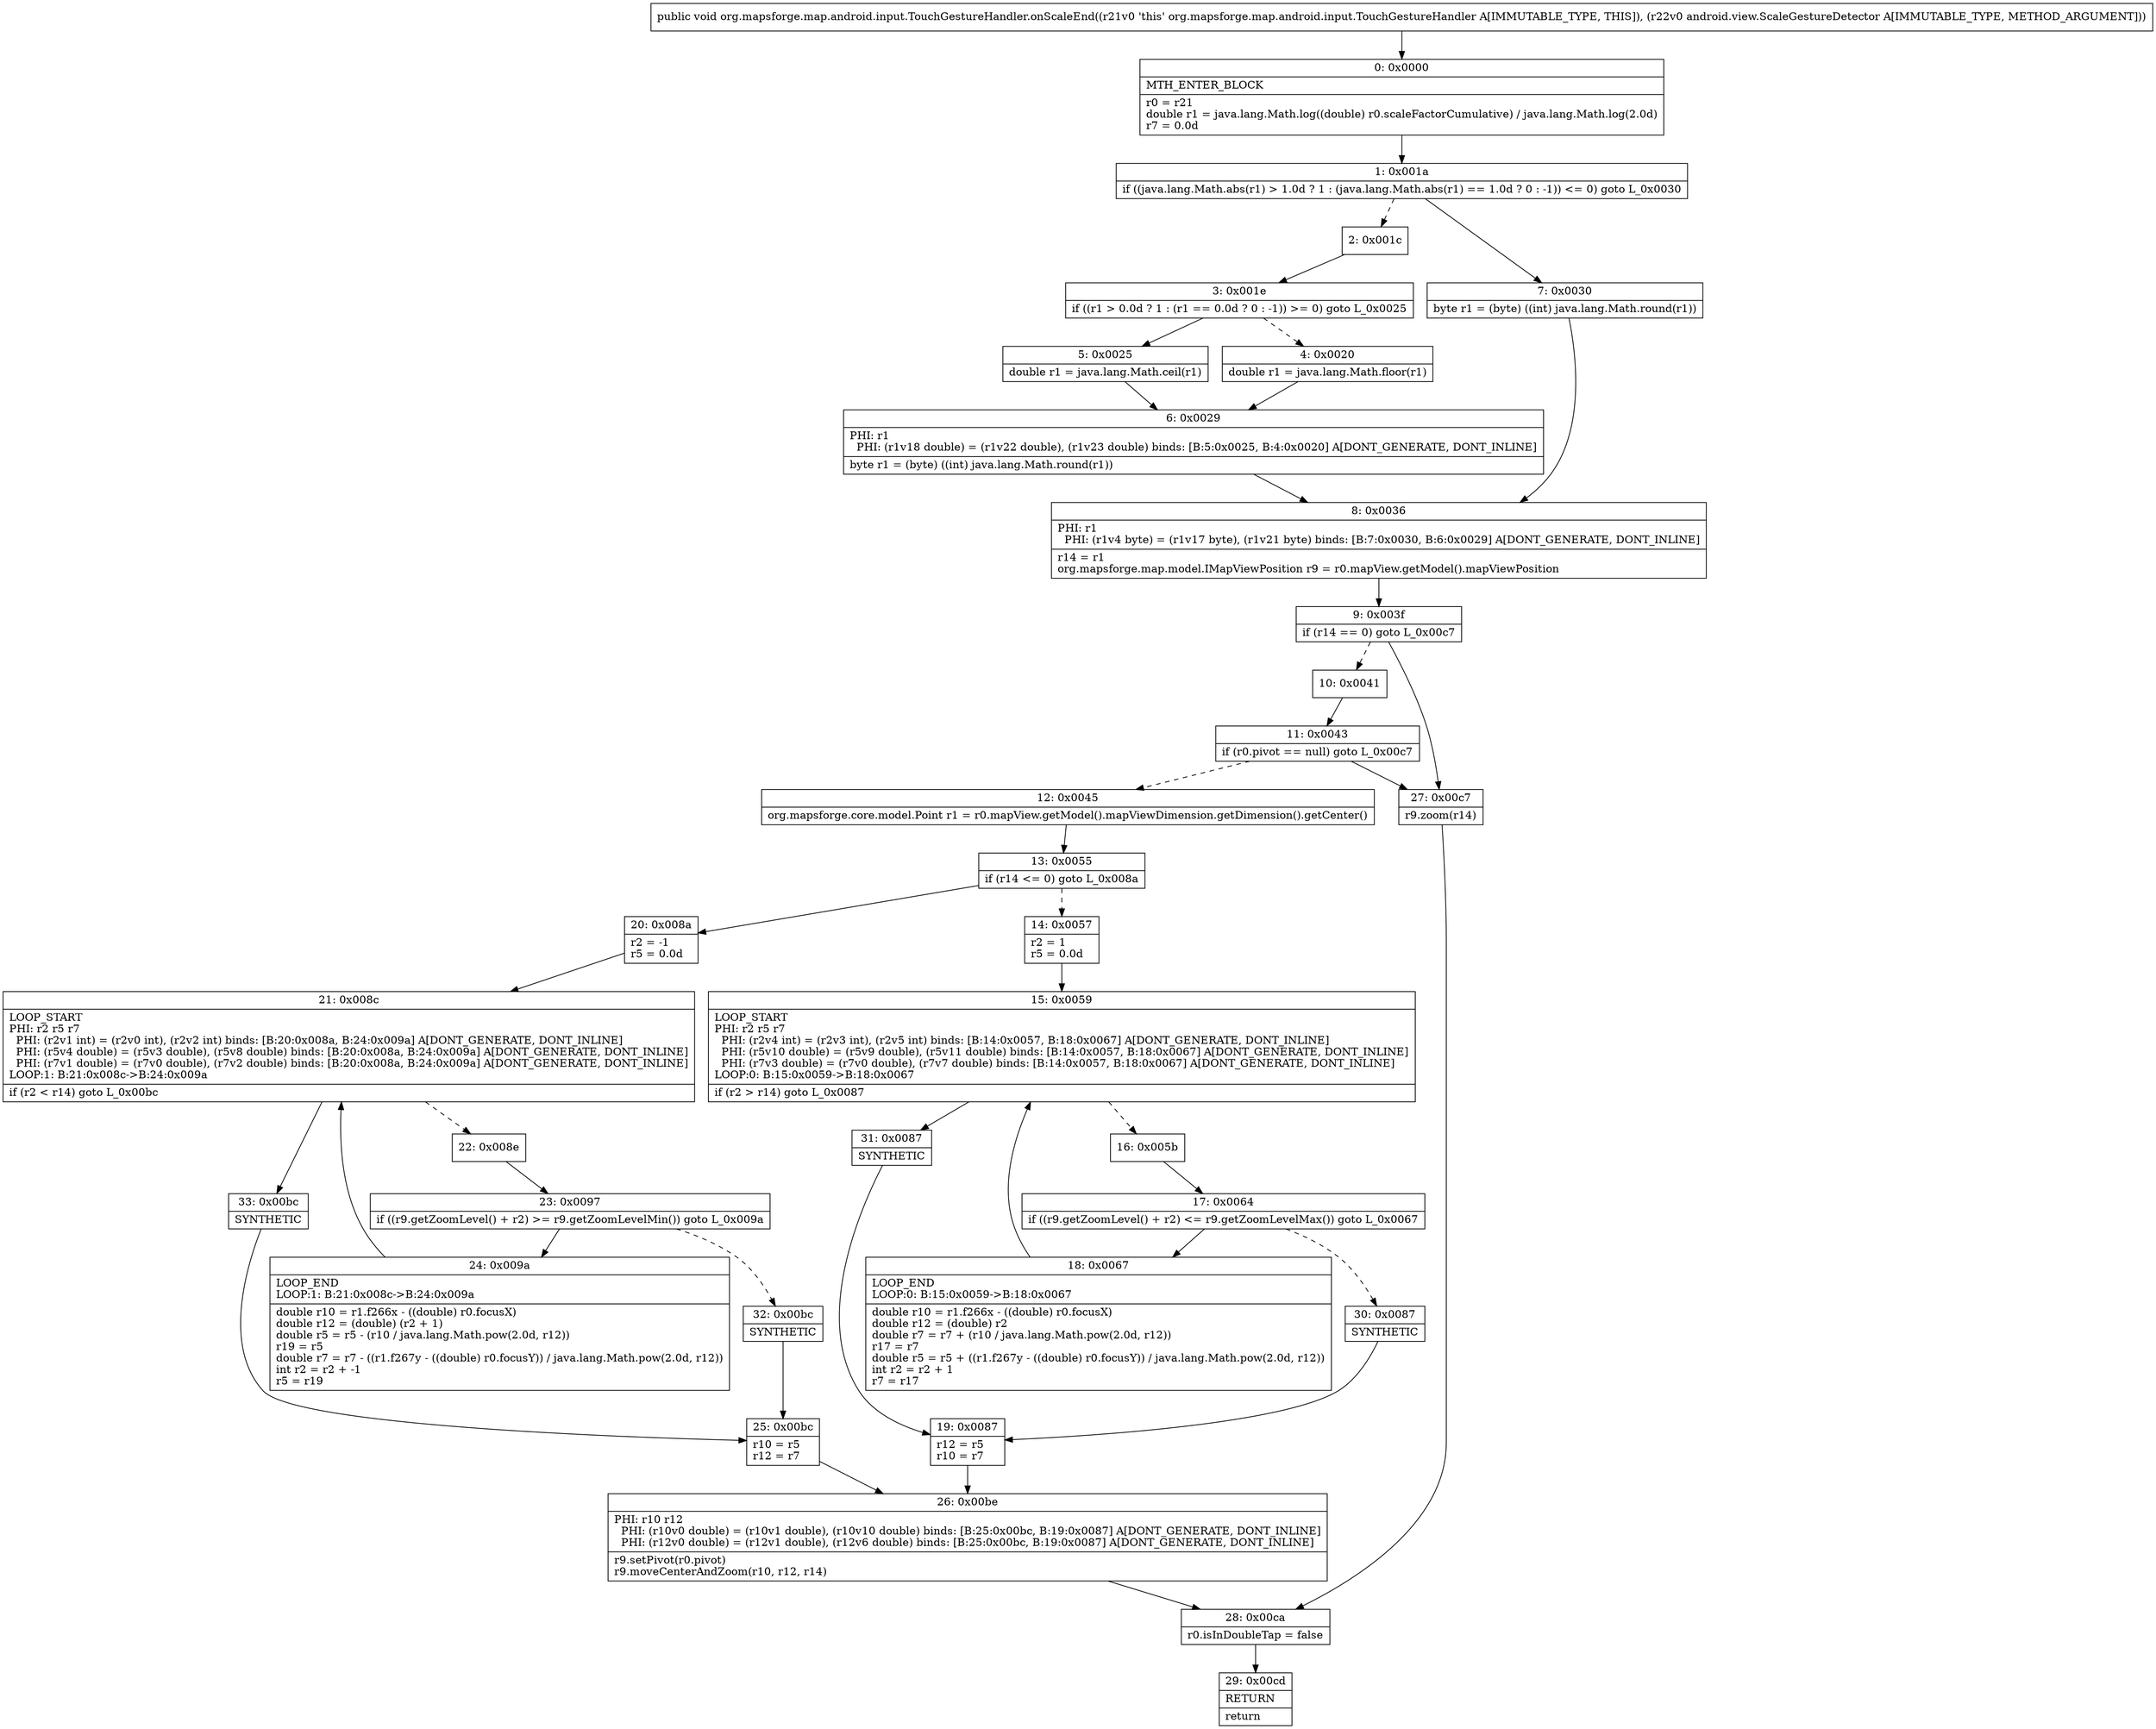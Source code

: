 digraph "CFG fororg.mapsforge.map.android.input.TouchGestureHandler.onScaleEnd(Landroid\/view\/ScaleGestureDetector;)V" {
Node_0 [shape=record,label="{0\:\ 0x0000|MTH_ENTER_BLOCK\l|r0 = r21\ldouble r1 = java.lang.Math.log((double) r0.scaleFactorCumulative) \/ java.lang.Math.log(2.0d)\lr7 = 0.0d\l}"];
Node_1 [shape=record,label="{1\:\ 0x001a|if ((java.lang.Math.abs(r1) \> 1.0d ? 1 : (java.lang.Math.abs(r1) == 1.0d ? 0 : \-1)) \<= 0) goto L_0x0030\l}"];
Node_2 [shape=record,label="{2\:\ 0x001c}"];
Node_3 [shape=record,label="{3\:\ 0x001e|if ((r1 \> 0.0d ? 1 : (r1 == 0.0d ? 0 : \-1)) \>= 0) goto L_0x0025\l}"];
Node_4 [shape=record,label="{4\:\ 0x0020|double r1 = java.lang.Math.floor(r1)\l}"];
Node_5 [shape=record,label="{5\:\ 0x0025|double r1 = java.lang.Math.ceil(r1)\l}"];
Node_6 [shape=record,label="{6\:\ 0x0029|PHI: r1 \l  PHI: (r1v18 double) = (r1v22 double), (r1v23 double) binds: [B:5:0x0025, B:4:0x0020] A[DONT_GENERATE, DONT_INLINE]\l|byte r1 = (byte) ((int) java.lang.Math.round(r1))\l}"];
Node_7 [shape=record,label="{7\:\ 0x0030|byte r1 = (byte) ((int) java.lang.Math.round(r1))\l}"];
Node_8 [shape=record,label="{8\:\ 0x0036|PHI: r1 \l  PHI: (r1v4 byte) = (r1v17 byte), (r1v21 byte) binds: [B:7:0x0030, B:6:0x0029] A[DONT_GENERATE, DONT_INLINE]\l|r14 = r1\lorg.mapsforge.map.model.IMapViewPosition r9 = r0.mapView.getModel().mapViewPosition\l}"];
Node_9 [shape=record,label="{9\:\ 0x003f|if (r14 == 0) goto L_0x00c7\l}"];
Node_10 [shape=record,label="{10\:\ 0x0041}"];
Node_11 [shape=record,label="{11\:\ 0x0043|if (r0.pivot == null) goto L_0x00c7\l}"];
Node_12 [shape=record,label="{12\:\ 0x0045|org.mapsforge.core.model.Point r1 = r0.mapView.getModel().mapViewDimension.getDimension().getCenter()\l}"];
Node_13 [shape=record,label="{13\:\ 0x0055|if (r14 \<= 0) goto L_0x008a\l}"];
Node_14 [shape=record,label="{14\:\ 0x0057|r2 = 1\lr5 = 0.0d\l}"];
Node_15 [shape=record,label="{15\:\ 0x0059|LOOP_START\lPHI: r2 r5 r7 \l  PHI: (r2v4 int) = (r2v3 int), (r2v5 int) binds: [B:14:0x0057, B:18:0x0067] A[DONT_GENERATE, DONT_INLINE]\l  PHI: (r5v10 double) = (r5v9 double), (r5v11 double) binds: [B:14:0x0057, B:18:0x0067] A[DONT_GENERATE, DONT_INLINE]\l  PHI: (r7v3 double) = (r7v0 double), (r7v7 double) binds: [B:14:0x0057, B:18:0x0067] A[DONT_GENERATE, DONT_INLINE]\lLOOP:0: B:15:0x0059\-\>B:18:0x0067\l|if (r2 \> r14) goto L_0x0087\l}"];
Node_16 [shape=record,label="{16\:\ 0x005b}"];
Node_17 [shape=record,label="{17\:\ 0x0064|if ((r9.getZoomLevel() + r2) \<= r9.getZoomLevelMax()) goto L_0x0067\l}"];
Node_18 [shape=record,label="{18\:\ 0x0067|LOOP_END\lLOOP:0: B:15:0x0059\-\>B:18:0x0067\l|double r10 = r1.f266x \- ((double) r0.focusX)\ldouble r12 = (double) r2\ldouble r7 = r7 + (r10 \/ java.lang.Math.pow(2.0d, r12))\lr17 = r7\ldouble r5 = r5 + ((r1.f267y \- ((double) r0.focusY)) \/ java.lang.Math.pow(2.0d, r12))\lint r2 = r2 + 1\lr7 = r17\l}"];
Node_19 [shape=record,label="{19\:\ 0x0087|r12 = r5\lr10 = r7\l}"];
Node_20 [shape=record,label="{20\:\ 0x008a|r2 = \-1\lr5 = 0.0d\l}"];
Node_21 [shape=record,label="{21\:\ 0x008c|LOOP_START\lPHI: r2 r5 r7 \l  PHI: (r2v1 int) = (r2v0 int), (r2v2 int) binds: [B:20:0x008a, B:24:0x009a] A[DONT_GENERATE, DONT_INLINE]\l  PHI: (r5v4 double) = (r5v3 double), (r5v8 double) binds: [B:20:0x008a, B:24:0x009a] A[DONT_GENERATE, DONT_INLINE]\l  PHI: (r7v1 double) = (r7v0 double), (r7v2 double) binds: [B:20:0x008a, B:24:0x009a] A[DONT_GENERATE, DONT_INLINE]\lLOOP:1: B:21:0x008c\-\>B:24:0x009a\l|if (r2 \< r14) goto L_0x00bc\l}"];
Node_22 [shape=record,label="{22\:\ 0x008e}"];
Node_23 [shape=record,label="{23\:\ 0x0097|if ((r9.getZoomLevel() + r2) \>= r9.getZoomLevelMin()) goto L_0x009a\l}"];
Node_24 [shape=record,label="{24\:\ 0x009a|LOOP_END\lLOOP:1: B:21:0x008c\-\>B:24:0x009a\l|double r10 = r1.f266x \- ((double) r0.focusX)\ldouble r12 = (double) (r2 + 1)\ldouble r5 = r5 \- (r10 \/ java.lang.Math.pow(2.0d, r12))\lr19 = r5\ldouble r7 = r7 \- ((r1.f267y \- ((double) r0.focusY)) \/ java.lang.Math.pow(2.0d, r12))\lint r2 = r2 + \-1\lr5 = r19\l}"];
Node_25 [shape=record,label="{25\:\ 0x00bc|r10 = r5\lr12 = r7\l}"];
Node_26 [shape=record,label="{26\:\ 0x00be|PHI: r10 r12 \l  PHI: (r10v0 double) = (r10v1 double), (r10v10 double) binds: [B:25:0x00bc, B:19:0x0087] A[DONT_GENERATE, DONT_INLINE]\l  PHI: (r12v0 double) = (r12v1 double), (r12v6 double) binds: [B:25:0x00bc, B:19:0x0087] A[DONT_GENERATE, DONT_INLINE]\l|r9.setPivot(r0.pivot)\lr9.moveCenterAndZoom(r10, r12, r14)\l}"];
Node_27 [shape=record,label="{27\:\ 0x00c7|r9.zoom(r14)\l}"];
Node_28 [shape=record,label="{28\:\ 0x00ca|r0.isInDoubleTap = false\l}"];
Node_29 [shape=record,label="{29\:\ 0x00cd|RETURN\l|return\l}"];
Node_30 [shape=record,label="{30\:\ 0x0087|SYNTHETIC\l}"];
Node_31 [shape=record,label="{31\:\ 0x0087|SYNTHETIC\l}"];
Node_32 [shape=record,label="{32\:\ 0x00bc|SYNTHETIC\l}"];
Node_33 [shape=record,label="{33\:\ 0x00bc|SYNTHETIC\l}"];
MethodNode[shape=record,label="{public void org.mapsforge.map.android.input.TouchGestureHandler.onScaleEnd((r21v0 'this' org.mapsforge.map.android.input.TouchGestureHandler A[IMMUTABLE_TYPE, THIS]), (r22v0 android.view.ScaleGestureDetector A[IMMUTABLE_TYPE, METHOD_ARGUMENT])) }"];
MethodNode -> Node_0;
Node_0 -> Node_1;
Node_1 -> Node_2[style=dashed];
Node_1 -> Node_7;
Node_2 -> Node_3;
Node_3 -> Node_4[style=dashed];
Node_3 -> Node_5;
Node_4 -> Node_6;
Node_5 -> Node_6;
Node_6 -> Node_8;
Node_7 -> Node_8;
Node_8 -> Node_9;
Node_9 -> Node_10[style=dashed];
Node_9 -> Node_27;
Node_10 -> Node_11;
Node_11 -> Node_12[style=dashed];
Node_11 -> Node_27;
Node_12 -> Node_13;
Node_13 -> Node_14[style=dashed];
Node_13 -> Node_20;
Node_14 -> Node_15;
Node_15 -> Node_16[style=dashed];
Node_15 -> Node_31;
Node_16 -> Node_17;
Node_17 -> Node_18;
Node_17 -> Node_30[style=dashed];
Node_18 -> Node_15;
Node_19 -> Node_26;
Node_20 -> Node_21;
Node_21 -> Node_22[style=dashed];
Node_21 -> Node_33;
Node_22 -> Node_23;
Node_23 -> Node_24;
Node_23 -> Node_32[style=dashed];
Node_24 -> Node_21;
Node_25 -> Node_26;
Node_26 -> Node_28;
Node_27 -> Node_28;
Node_28 -> Node_29;
Node_30 -> Node_19;
Node_31 -> Node_19;
Node_32 -> Node_25;
Node_33 -> Node_25;
}

